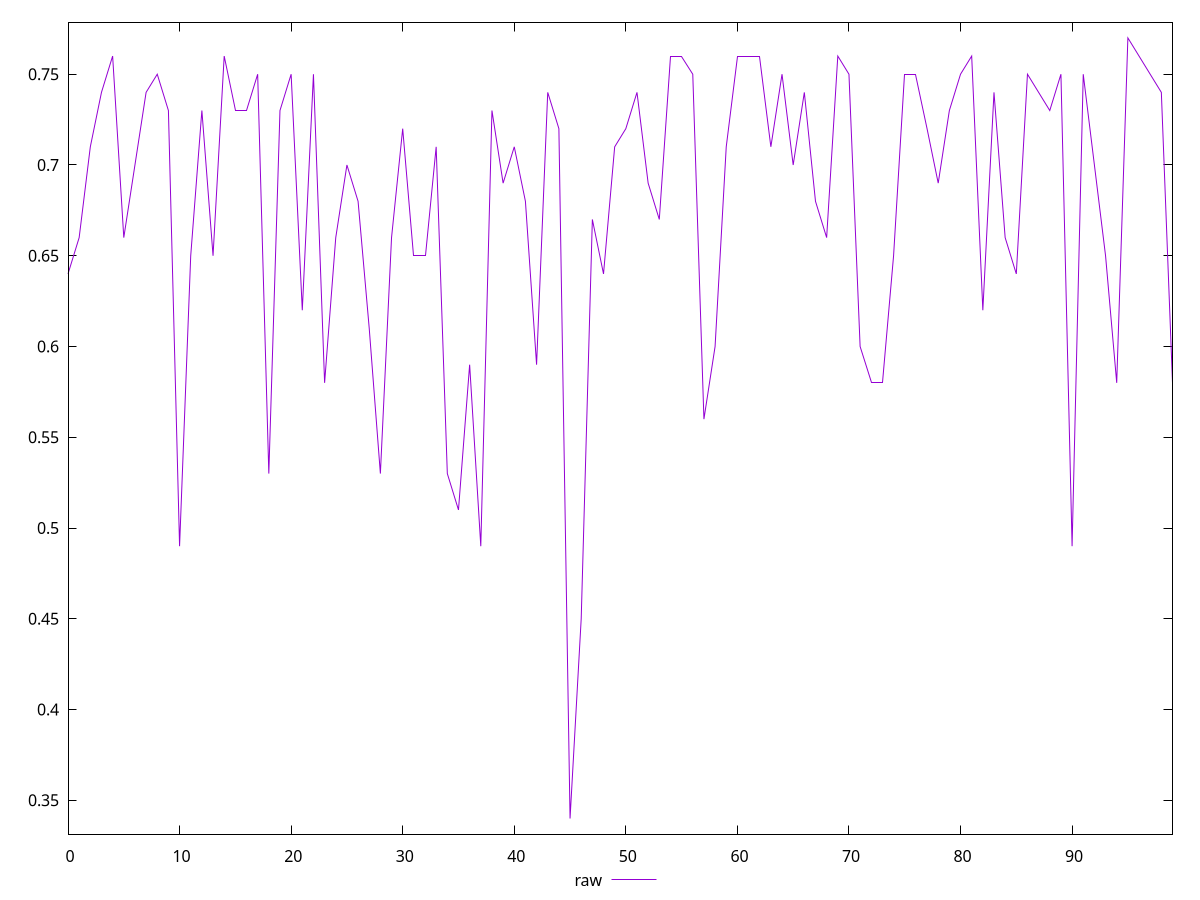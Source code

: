 reset

$raw <<EOF
0 0.64
1 0.66
2 0.71
3 0.74
4 0.76
5 0.66
6 0.7
7 0.74
8 0.75
9 0.73
10 0.49
11 0.65
12 0.73
13 0.65
14 0.76
15 0.73
16 0.73
17 0.75
18 0.53
19 0.73
20 0.75
21 0.62
22 0.75
23 0.58
24 0.66
25 0.7
26 0.68
27 0.61
28 0.53
29 0.66
30 0.72
31 0.65
32 0.65
33 0.71
34 0.53
35 0.51
36 0.59
37 0.49
38 0.73
39 0.69
40 0.71
41 0.68
42 0.59
43 0.74
44 0.72
45 0.34
46 0.45
47 0.67
48 0.64
49 0.71
50 0.72
51 0.74
52 0.69
53 0.67
54 0.76
55 0.76
56 0.75
57 0.56
58 0.6
59 0.71
60 0.76
61 0.76
62 0.76
63 0.71
64 0.75
65 0.7
66 0.74
67 0.68
68 0.66
69 0.76
70 0.75
71 0.6
72 0.58
73 0.58
74 0.65
75 0.75
76 0.75
77 0.72
78 0.69
79 0.73
80 0.75
81 0.76
82 0.62
83 0.74
84 0.66
85 0.64
86 0.75
87 0.74
88 0.73
89 0.75
90 0.49
91 0.75
92 0.7
93 0.65
94 0.58
95 0.77
96 0.76
97 0.75
98 0.74
99 0.58
EOF

set key outside below
set xrange [0:99]
set yrange [0.33140000000000003:0.7786000000000001]
set trange [0.33140000000000003:0.7786000000000001]
set terminal svg size 640, 500 enhanced background rgb 'white'
set output "report_00015_2021-02-09T16-11-33.973Z/meta/score/samples/pages+cached+noadtech+nomedia+nocss/raw/values.svg"

plot $raw title "raw" with line

reset
